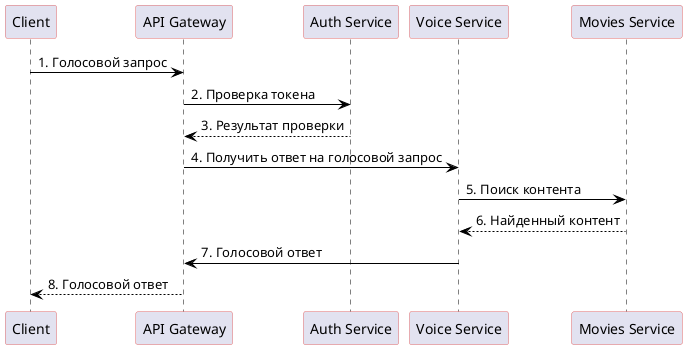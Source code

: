 @startuml
skinparam sequence {
  ActorBorderColor #E26A6A
  ParticipantBorderColor #E26A6A
  LifeLineBorderColor #000000
  ArrowColor #000000
  FontSize 14
}

participant Client as client
participant "API Gateway" as api_gateway
participant "Auth Service" as auth_service
participant "Voice Service" as voice_service
participant "Movies Service" as movie_service

client -> api_gateway : 1. Голосовой запрос

api_gateway -> auth_service : 2. Проверка токена

auth_service --> api_gateway : 3. Результат проверки

api_gateway -> voice_service : 4. Получить ответ на голосовой запрос

voice_service -> movie_service : 5. Поиск контента

movie_service --> voice_service : 6. Найденный контент

voice_service -> api_gateway : 7. Голосовой ответ

api_gateway --> client : 8. Голосовой ответ
@enduml
